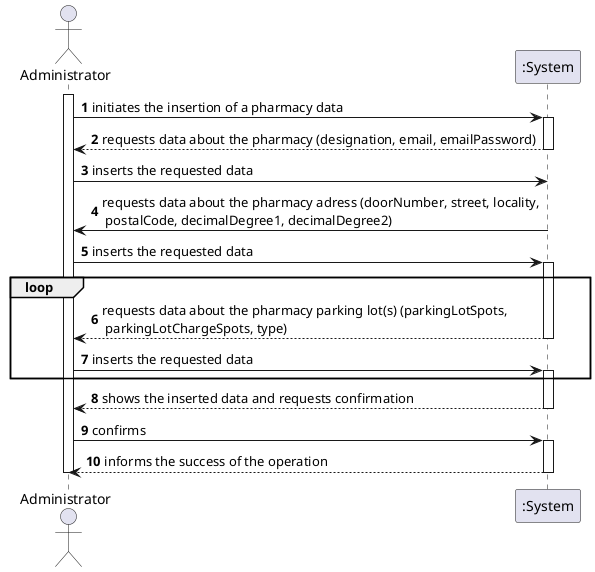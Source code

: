 @startuml
autonumber
actor "Administrator" as ADM
participant ":System" as SYS

activate ADM
ADM -> SYS : initiates the insertion of a pharmacy data

activate SYS
SYS --> ADM : requests data about the pharmacy (designation, email, emailPassword) 
deactivate SYS

ADM -> SYS : inserts the requested data

SYS -> ADM : requests data about the pharmacy adress (doorNumber, street, locality,\n postalCode, decimalDegree1, decimalDegree2)
deactivate SYS

ADM -> SYS : inserts the requested data

loop
activate SYS
SYS --> ADM : requests data about the pharmacy parking lot(s) (parkingLotSpots,\n parkingLotChargeSpots, type)
deactivate SYS

ADM -> SYS : inserts the requested data

activate SYS
end loop

activate SYS
SYS --> ADM : shows the inserted data and requests confirmation
deactivate SYS

ADM -> SYS : confirms

activate SYS
SYS --> ADM : informs the success of the operation
deactivate SYS
deactivate ADM
@enduml
